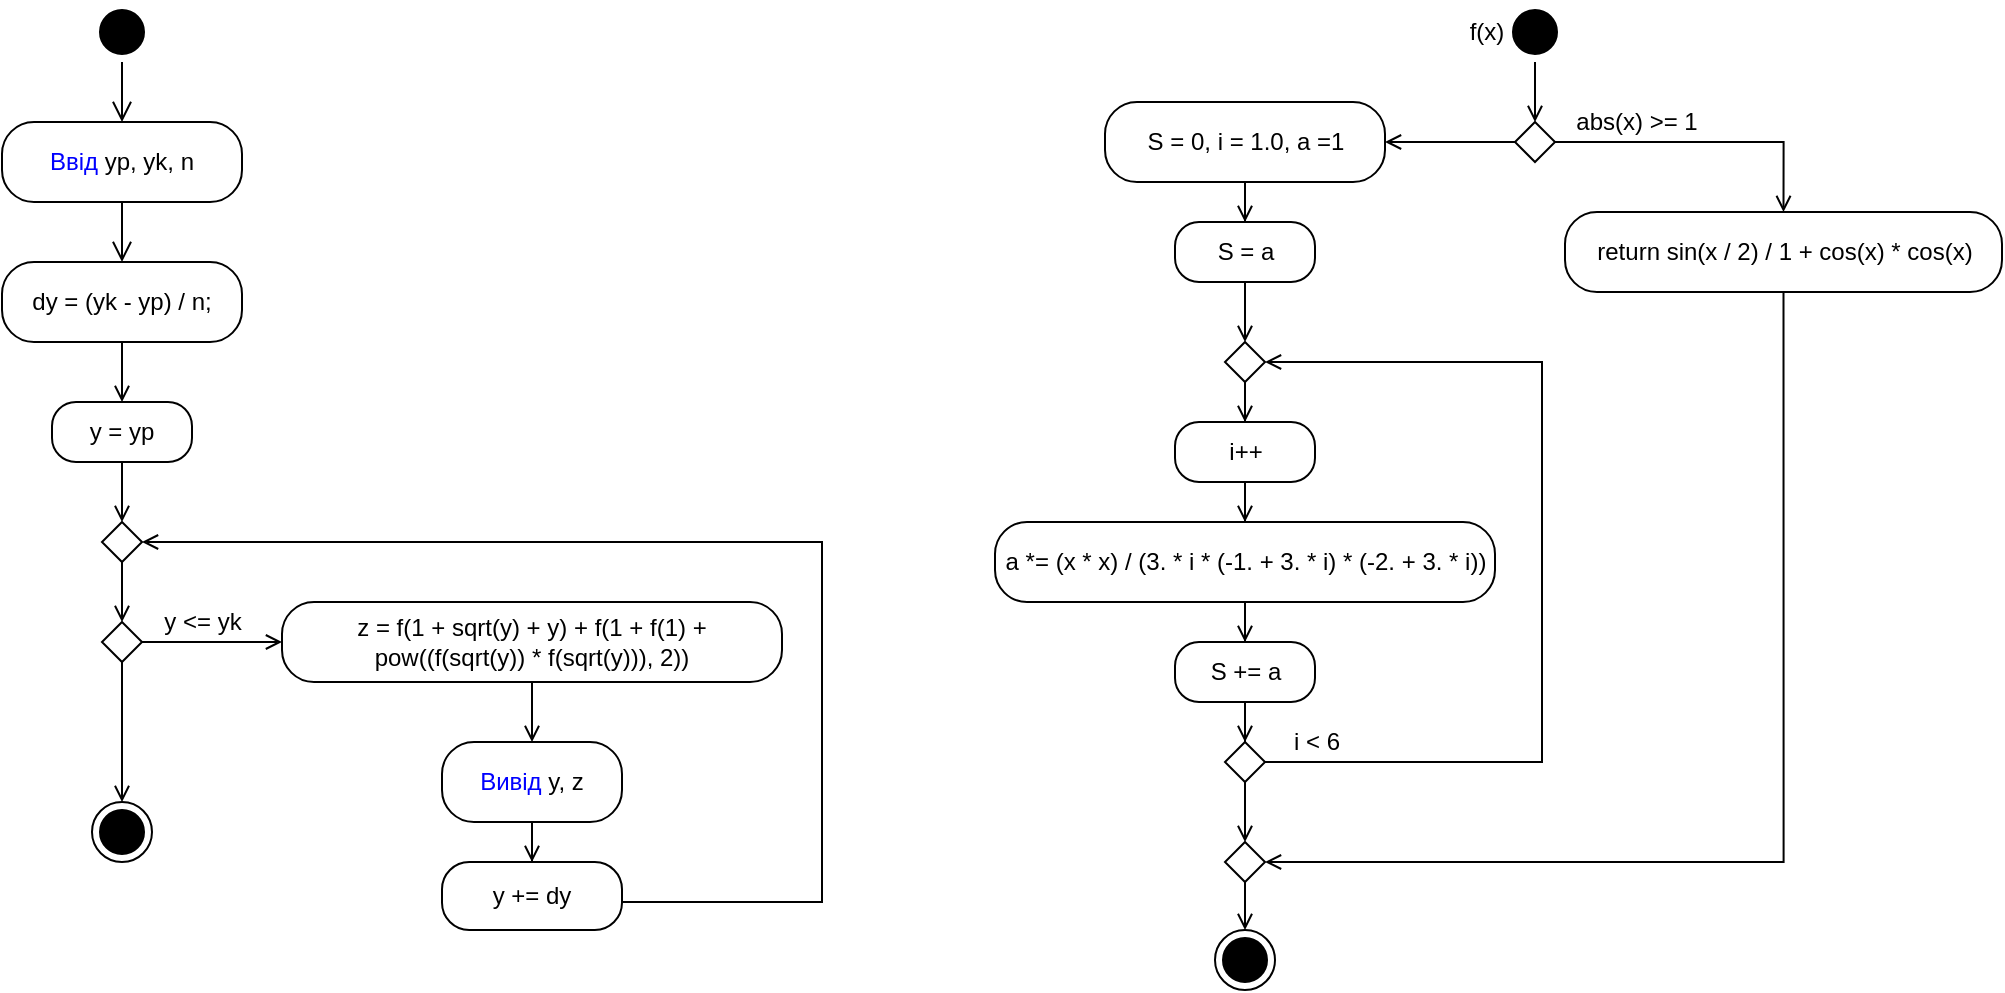 <mxfile version="13.9.9" type="device"><diagram id="XZTdSenSgrU8JJ3vk6tK" name="Page-1"><mxGraphModel dx="1038" dy="607" grid="1" gridSize="10" guides="1" tooltips="1" connect="1" arrows="1" fold="1" page="1" pageScale="1" pageWidth="850" pageHeight="1100" math="0" shadow="0"><root><mxCell id="0"/><mxCell id="1" parent="0"/><mxCell id="SRLE6aJl5U8c6Q46NmnI-1" value="" style="ellipse;html=1;shape=startState;fillColor=#000000;strokeColor=#000000;" vertex="1" parent="1"><mxGeometry x="45" width="30" height="30" as="geometry"/></mxCell><mxCell id="SRLE6aJl5U8c6Q46NmnI-2" value="" style="edgeStyle=orthogonalEdgeStyle;html=1;verticalAlign=bottom;endArrow=open;endSize=8;strokeColor=#000000;rounded=0;" edge="1" parent="1" source="SRLE6aJl5U8c6Q46NmnI-1"><mxGeometry relative="1" as="geometry"><mxPoint x="60" y="60" as="targetPoint"/></mxGeometry></mxCell><mxCell id="SRLE6aJl5U8c6Q46NmnI-3" value="&lt;font color=&quot;#0000ff&quot;&gt;Ввід&lt;/font&gt;&amp;nbsp;yp, yk, n" style="rounded=1;whiteSpace=wrap;html=1;arcSize=40;strokeColor=#000000;" vertex="1" parent="1"><mxGeometry y="60" width="120" height="40" as="geometry"/></mxCell><mxCell id="SRLE6aJl5U8c6Q46NmnI-4" value="" style="edgeStyle=orthogonalEdgeStyle;html=1;verticalAlign=bottom;endArrow=open;endSize=8;strokeColor=#000000;rounded=0;entryX=0.5;entryY=0;entryDx=0;entryDy=0;" edge="1" parent="1" source="SRLE6aJl5U8c6Q46NmnI-3" target="SRLE6aJl5U8c6Q46NmnI-6"><mxGeometry relative="1" as="geometry"><mxPoint x="60" y="130" as="targetPoint"/></mxGeometry></mxCell><mxCell id="SRLE6aJl5U8c6Q46NmnI-5" style="edgeStyle=orthogonalEdgeStyle;rounded=0;orthogonalLoop=1;jettySize=auto;html=1;entryX=0.5;entryY=0;entryDx=0;entryDy=0;strokeColor=#000000;endArrow=open;endFill=0;" edge="1" parent="1" source="SRLE6aJl5U8c6Q46NmnI-6" target="SRLE6aJl5U8c6Q46NmnI-8"><mxGeometry relative="1" as="geometry"/></mxCell><mxCell id="SRLE6aJl5U8c6Q46NmnI-6" value="dy = (yk - yp) / n;" style="rounded=1;whiteSpace=wrap;html=1;arcSize=40;strokeColor=#000000;" vertex="1" parent="1"><mxGeometry y="130" width="120" height="40" as="geometry"/></mxCell><mxCell id="SRLE6aJl5U8c6Q46NmnI-7" style="edgeStyle=orthogonalEdgeStyle;rounded=0;orthogonalLoop=1;jettySize=auto;html=1;entryX=0.5;entryY=0;entryDx=0;entryDy=0;endArrow=open;endFill=0;strokeColor=#000000;" edge="1" parent="1" source="SRLE6aJl5U8c6Q46NmnI-8" target="SRLE6aJl5U8c6Q46NmnI-10"><mxGeometry relative="1" as="geometry"/></mxCell><mxCell id="SRLE6aJl5U8c6Q46NmnI-8" value="y = yp" style="rounded=1;whiteSpace=wrap;html=1;arcSize=40;strokeColor=#000000;" vertex="1" parent="1"><mxGeometry x="25" y="200" width="70" height="30" as="geometry"/></mxCell><mxCell id="SRLE6aJl5U8c6Q46NmnI-9" style="edgeStyle=orthogonalEdgeStyle;rounded=0;orthogonalLoop=1;jettySize=auto;html=1;entryX=0.5;entryY=0;entryDx=0;entryDy=0;endArrow=open;endFill=0;strokeColor=#000000;" edge="1" parent="1" source="SRLE6aJl5U8c6Q46NmnI-10" target="SRLE6aJl5U8c6Q46NmnI-13"><mxGeometry relative="1" as="geometry"/></mxCell><mxCell id="SRLE6aJl5U8c6Q46NmnI-10" value="" style="rhombus;whiteSpace=wrap;html=1;strokeColor=#000000;" vertex="1" parent="1"><mxGeometry x="50" y="260" width="20" height="20" as="geometry"/></mxCell><mxCell id="SRLE6aJl5U8c6Q46NmnI-11" style="edgeStyle=orthogonalEdgeStyle;rounded=0;orthogonalLoop=1;jettySize=auto;html=1;entryX=0;entryY=0.5;entryDx=0;entryDy=0;endArrow=open;endFill=0;strokeColor=#000000;" edge="1" parent="1" source="SRLE6aJl5U8c6Q46NmnI-13" target="SRLE6aJl5U8c6Q46NmnI-15"><mxGeometry relative="1" as="geometry"/></mxCell><mxCell id="SRLE6aJl5U8c6Q46NmnI-12" style="edgeStyle=orthogonalEdgeStyle;rounded=0;orthogonalLoop=1;jettySize=auto;html=1;entryX=0.5;entryY=0;entryDx=0;entryDy=0;endArrow=open;endFill=0;strokeColor=#000000;" edge="1" parent="1" source="SRLE6aJl5U8c6Q46NmnI-13" target="SRLE6aJl5U8c6Q46NmnI-21"><mxGeometry relative="1" as="geometry"/></mxCell><mxCell id="SRLE6aJl5U8c6Q46NmnI-13" value="" style="rhombus;whiteSpace=wrap;html=1;strokeColor=#000000;" vertex="1" parent="1"><mxGeometry x="50" y="310" width="20" height="20" as="geometry"/></mxCell><mxCell id="SRLE6aJl5U8c6Q46NmnI-14" style="edgeStyle=orthogonalEdgeStyle;rounded=0;orthogonalLoop=1;jettySize=auto;html=1;entryX=0.5;entryY=0;entryDx=0;entryDy=0;endArrow=open;endFill=0;strokeColor=#000000;" edge="1" parent="1" source="SRLE6aJl5U8c6Q46NmnI-15" target="SRLE6aJl5U8c6Q46NmnI-18"><mxGeometry relative="1" as="geometry"/></mxCell><mxCell id="SRLE6aJl5U8c6Q46NmnI-15" value="z = f(1 + sqrt(y) + y) + f(1 + f(1) + pow((f(sqrt(y)) * f(sqrt(y))), 2))" style="rounded=1;whiteSpace=wrap;html=1;arcSize=40;strokeColor=#000000;" vertex="1" parent="1"><mxGeometry x="140" y="300" width="250" height="40" as="geometry"/></mxCell><mxCell id="SRLE6aJl5U8c6Q46NmnI-16" value="y &lt;= yk" style="text;html=1;align=center;verticalAlign=middle;resizable=0;points=[];autosize=1;strokeColor=none;fillColor=none;" vertex="1" parent="1"><mxGeometry x="75" y="300" width="50" height="20" as="geometry"/></mxCell><mxCell id="SRLE6aJl5U8c6Q46NmnI-17" style="edgeStyle=orthogonalEdgeStyle;rounded=0;orthogonalLoop=1;jettySize=auto;html=1;endArrow=open;endFill=0;strokeColor=#000000;" edge="1" parent="1" source="SRLE6aJl5U8c6Q46NmnI-18" target="SRLE6aJl5U8c6Q46NmnI-20"><mxGeometry relative="1" as="geometry"/></mxCell><mxCell id="SRLE6aJl5U8c6Q46NmnI-18" value="&lt;font color=&quot;#0000ff&quot;&gt;Вивід&lt;/font&gt;&amp;nbsp;y, z" style="rounded=1;whiteSpace=wrap;html=1;arcSize=40;strokeColor=#000000;" vertex="1" parent="1"><mxGeometry x="220" y="370" width="90" height="40" as="geometry"/></mxCell><mxCell id="SRLE6aJl5U8c6Q46NmnI-19" style="edgeStyle=orthogonalEdgeStyle;rounded=0;orthogonalLoop=1;jettySize=auto;html=1;entryX=1;entryY=0.5;entryDx=0;entryDy=0;endArrow=open;endFill=0;strokeColor=#000000;exitX=1;exitY=0.5;exitDx=0;exitDy=0;" edge="1" parent="1" source="SRLE6aJl5U8c6Q46NmnI-20" target="SRLE6aJl5U8c6Q46NmnI-10"><mxGeometry relative="1" as="geometry"><mxPoint x="340" y="450" as="sourcePoint"/><Array as="points"><mxPoint x="310" y="450"/><mxPoint x="410" y="450"/><mxPoint x="410" y="270"/></Array></mxGeometry></mxCell><mxCell id="SRLE6aJl5U8c6Q46NmnI-20" value="y += dy" style="rounded=1;whiteSpace=wrap;html=1;arcSize=40;strokeColor=#000000;" vertex="1" parent="1"><mxGeometry x="220" y="430" width="90" height="34" as="geometry"/></mxCell><mxCell id="SRLE6aJl5U8c6Q46NmnI-21" value="" style="ellipse;html=1;shape=endState;fillColor=#000000;strokeColor=#000000;" vertex="1" parent="1"><mxGeometry x="45" y="400" width="30" height="30" as="geometry"/></mxCell><mxCell id="SRLE6aJl5U8c6Q46NmnI-22" style="edgeStyle=orthogonalEdgeStyle;rounded=0;orthogonalLoop=1;jettySize=auto;html=1;endArrow=open;endFill=0;strokeColor=#000000;" edge="1" parent="1" source="SRLE6aJl5U8c6Q46NmnI-23" target="SRLE6aJl5U8c6Q46NmnI-26"><mxGeometry relative="1" as="geometry"/></mxCell><mxCell id="SRLE6aJl5U8c6Q46NmnI-23" value="" style="ellipse;html=1;shape=startState;fillColor=#000000;strokeColor=#000000;" vertex="1" parent="1"><mxGeometry x="751.5" width="30" height="30" as="geometry"/></mxCell><mxCell id="SRLE6aJl5U8c6Q46NmnI-24" style="edgeStyle=orthogonalEdgeStyle;rounded=0;orthogonalLoop=1;jettySize=auto;html=1;endArrow=open;endFill=0;strokeColor=#000000;" edge="1" parent="1" source="SRLE6aJl5U8c6Q46NmnI-26" target="SRLE6aJl5U8c6Q46NmnI-32"><mxGeometry relative="1" as="geometry"/></mxCell><mxCell id="SRLE6aJl5U8c6Q46NmnI-25" style="edgeStyle=orthogonalEdgeStyle;rounded=0;orthogonalLoop=1;jettySize=auto;html=1;entryX=0.5;entryY=0;entryDx=0;entryDy=0;endArrow=open;endFill=0;strokeColor=#000000;" edge="1" parent="1" source="SRLE6aJl5U8c6Q46NmnI-26" target="SRLE6aJl5U8c6Q46NmnI-30"><mxGeometry relative="1" as="geometry"/></mxCell><mxCell id="SRLE6aJl5U8c6Q46NmnI-26" value="" style="rhombus;whiteSpace=wrap;html=1;strokeColor=#000000;" vertex="1" parent="1"><mxGeometry x="756.5" y="60" width="20" height="20" as="geometry"/></mxCell><mxCell id="SRLE6aJl5U8c6Q46NmnI-27" value="abs(x) &gt;= 1" style="text;html=1;align=center;verticalAlign=middle;resizable=0;points=[];autosize=1;strokeColor=none;fillColor=none;" vertex="1" parent="1"><mxGeometry x="776.5" y="50" width="80" height="20" as="geometry"/></mxCell><mxCell id="SRLE6aJl5U8c6Q46NmnI-28" value="f(x)" style="text;html=1;align=center;verticalAlign=middle;resizable=0;points=[];autosize=1;strokeColor=none;fillColor=none;" vertex="1" parent="1"><mxGeometry x="726.5" y="5" width="30" height="20" as="geometry"/></mxCell><mxCell id="SRLE6aJl5U8c6Q46NmnI-29" style="edgeStyle=orthogonalEdgeStyle;rounded=0;orthogonalLoop=1;jettySize=auto;html=1;entryX=1;entryY=0.5;entryDx=0;entryDy=0;endArrow=open;endFill=0;strokeColor=#000000;exitX=0.5;exitY=1;exitDx=0;exitDy=0;" edge="1" parent="1" source="SRLE6aJl5U8c6Q46NmnI-30" target="SRLE6aJl5U8c6Q46NmnI-48"><mxGeometry relative="1" as="geometry"><Array as="points"><mxPoint x="891" y="430"/></Array></mxGeometry></mxCell><mxCell id="SRLE6aJl5U8c6Q46NmnI-30" value="return sin(x / 2) / 1 + cos(x) * cos(x)" style="rounded=1;whiteSpace=wrap;html=1;arcSize=40;strokeColor=#000000;" vertex="1" parent="1"><mxGeometry x="781.5" y="105" width="218.5" height="40" as="geometry"/></mxCell><mxCell id="SRLE6aJl5U8c6Q46NmnI-31" style="edgeStyle=orthogonalEdgeStyle;rounded=0;orthogonalLoop=1;jettySize=auto;html=1;entryX=0.5;entryY=0;entryDx=0;entryDy=0;endArrow=open;endFill=0;strokeColor=#000000;" edge="1" parent="1" source="SRLE6aJl5U8c6Q46NmnI-32" target="SRLE6aJl5U8c6Q46NmnI-34"><mxGeometry relative="1" as="geometry"/></mxCell><mxCell id="SRLE6aJl5U8c6Q46NmnI-32" value="S = 0, i = 1.0, a =1" style="rounded=1;whiteSpace=wrap;html=1;arcSize=40;strokeColor=#000000;" vertex="1" parent="1"><mxGeometry x="551.5" y="50" width="140" height="40" as="geometry"/></mxCell><mxCell id="SRLE6aJl5U8c6Q46NmnI-33" style="edgeStyle=orthogonalEdgeStyle;rounded=0;orthogonalLoop=1;jettySize=auto;html=1;endArrow=open;endFill=0;strokeColor=#000000;" edge="1" parent="1" source="SRLE6aJl5U8c6Q46NmnI-34" target="SRLE6aJl5U8c6Q46NmnI-42"><mxGeometry relative="1" as="geometry"/></mxCell><mxCell id="SRLE6aJl5U8c6Q46NmnI-34" value="S = a&lt;span style=&quot;color: rgba(0 , 0 , 0 , 0) ; font-family: monospace ; font-size: 0px&quot;&gt;%3CmxGraphModel%3E%3Croot%3E%3CmxCell%20id%3D%220%22%2F%3E%3CmxCell%20id%3D%221%22%20parent%3D%220%22%2F%3E%3CmxCell%20id%3D%222%22%20value%3D%22z%20%3D%20zp%22%20style%3D%22rounded%3D1%3BwhiteSpace%3Dwrap%3Bhtml%3D1%3BarcSize%3D40%3BstrokeColor%3D%23000000%3B%22%20vertex%3D%221%22%20parent%3D%221%22%3E%3CmxGeometry%20x%3D%2225%22%20y%3D%22200%22%20width%3D%2270%22%20height%3D%2230%22%20as%3D%22geometry%22%2F%3E%3C%2FmxCell%3E%3C%2Froot%3E%3C%2FmxGraphModel%3E&lt;/span&gt;" style="rounded=1;whiteSpace=wrap;html=1;arcSize=40;strokeColor=#000000;" vertex="1" parent="1"><mxGeometry x="586.5" y="110" width="70" height="30" as="geometry"/></mxCell><mxCell id="SRLE6aJl5U8c6Q46NmnI-35" style="edgeStyle=orthogonalEdgeStyle;rounded=0;orthogonalLoop=1;jettySize=auto;html=1;entryX=0.5;entryY=0;entryDx=0;entryDy=0;endArrow=open;endFill=0;strokeColor=#000000;" edge="1" parent="1" source="SRLE6aJl5U8c6Q46NmnI-36" target="SRLE6aJl5U8c6Q46NmnI-38"><mxGeometry relative="1" as="geometry"/></mxCell><mxCell id="SRLE6aJl5U8c6Q46NmnI-36" value="i++" style="rounded=1;whiteSpace=wrap;html=1;arcSize=40;strokeColor=#000000;" vertex="1" parent="1"><mxGeometry x="586.5" y="210" width="70" height="30" as="geometry"/></mxCell><mxCell id="SRLE6aJl5U8c6Q46NmnI-37" style="edgeStyle=orthogonalEdgeStyle;rounded=0;orthogonalLoop=1;jettySize=auto;html=1;entryX=0.5;entryY=0;entryDx=0;entryDy=0;endArrow=open;endFill=0;strokeColor=#000000;" edge="1" parent="1" source="SRLE6aJl5U8c6Q46NmnI-38" target="SRLE6aJl5U8c6Q46NmnI-40"><mxGeometry relative="1" as="geometry"/></mxCell><mxCell id="SRLE6aJl5U8c6Q46NmnI-38" value="a *= (x * x) / (3. * i * (-1. + 3. * i) * (-2. + 3. * i))" style="rounded=1;whiteSpace=wrap;html=1;arcSize=40;strokeColor=#000000;" vertex="1" parent="1"><mxGeometry x="496.5" y="260" width="250" height="40" as="geometry"/></mxCell><mxCell id="SRLE6aJl5U8c6Q46NmnI-39" style="edgeStyle=orthogonalEdgeStyle;rounded=0;orthogonalLoop=1;jettySize=auto;html=1;entryX=0.5;entryY=0;entryDx=0;entryDy=0;endArrow=open;endFill=0;strokeColor=#000000;" edge="1" parent="1" source="SRLE6aJl5U8c6Q46NmnI-40" target="SRLE6aJl5U8c6Q46NmnI-45"><mxGeometry relative="1" as="geometry"/></mxCell><mxCell id="SRLE6aJl5U8c6Q46NmnI-40" value="S += a" style="rounded=1;whiteSpace=wrap;html=1;arcSize=40;strokeColor=#000000;" vertex="1" parent="1"><mxGeometry x="586.5" y="320" width="70" height="30" as="geometry"/></mxCell><mxCell id="SRLE6aJl5U8c6Q46NmnI-41" style="edgeStyle=orthogonalEdgeStyle;rounded=0;orthogonalLoop=1;jettySize=auto;html=1;entryX=0.5;entryY=0;entryDx=0;entryDy=0;endArrow=open;endFill=0;strokeColor=#000000;" edge="1" parent="1" source="SRLE6aJl5U8c6Q46NmnI-42" target="SRLE6aJl5U8c6Q46NmnI-36"><mxGeometry relative="1" as="geometry"/></mxCell><mxCell id="SRLE6aJl5U8c6Q46NmnI-42" value="" style="rhombus;whiteSpace=wrap;html=1;strokeColor=#000000;" vertex="1" parent="1"><mxGeometry x="611.5" y="170" width="20" height="20" as="geometry"/></mxCell><mxCell id="SRLE6aJl5U8c6Q46NmnI-43" style="edgeStyle=orthogonalEdgeStyle;rounded=0;orthogonalLoop=1;jettySize=auto;html=1;entryX=1;entryY=0.5;entryDx=0;entryDy=0;endArrow=open;endFill=0;strokeColor=#000000;" edge="1" parent="1" source="SRLE6aJl5U8c6Q46NmnI-45" target="SRLE6aJl5U8c6Q46NmnI-42"><mxGeometry relative="1" as="geometry"><Array as="points"><mxPoint x="770" y="380"/><mxPoint x="770" y="180"/></Array></mxGeometry></mxCell><mxCell id="SRLE6aJl5U8c6Q46NmnI-44" style="edgeStyle=orthogonalEdgeStyle;rounded=0;orthogonalLoop=1;jettySize=auto;html=1;entryX=0.5;entryY=0;entryDx=0;entryDy=0;endArrow=open;endFill=0;strokeColor=#000000;" edge="1" parent="1" source="SRLE6aJl5U8c6Q46NmnI-45" target="SRLE6aJl5U8c6Q46NmnI-48"><mxGeometry relative="1" as="geometry"/></mxCell><mxCell id="SRLE6aJl5U8c6Q46NmnI-45" value="" style="rhombus;whiteSpace=wrap;html=1;strokeColor=#000000;" vertex="1" parent="1"><mxGeometry x="611.5" y="370" width="20" height="20" as="geometry"/></mxCell><mxCell id="SRLE6aJl5U8c6Q46NmnI-46" value="i &lt; 6" style="text;html=1;align=center;verticalAlign=middle;resizable=0;points=[];autosize=1;strokeColor=none;fillColor=none;" vertex="1" parent="1"><mxGeometry x="636.5" y="360" width="40" height="20" as="geometry"/></mxCell><mxCell id="SRLE6aJl5U8c6Q46NmnI-47" style="edgeStyle=orthogonalEdgeStyle;rounded=0;orthogonalLoop=1;jettySize=auto;html=1;endArrow=open;endFill=0;strokeColor=#000000;" edge="1" parent="1" source="SRLE6aJl5U8c6Q46NmnI-48" target="SRLE6aJl5U8c6Q46NmnI-49"><mxGeometry relative="1" as="geometry"/></mxCell><mxCell id="SRLE6aJl5U8c6Q46NmnI-48" value="" style="rhombus;whiteSpace=wrap;html=1;strokeColor=#000000;" vertex="1" parent="1"><mxGeometry x="611.5" y="420" width="20" height="20" as="geometry"/></mxCell><mxCell id="SRLE6aJl5U8c6Q46NmnI-49" value="" style="ellipse;html=1;shape=endState;fillColor=#000000;strokeColor=#000000;" vertex="1" parent="1"><mxGeometry x="606.5" y="464" width="30" height="30" as="geometry"/></mxCell></root></mxGraphModel></diagram></mxfile>
